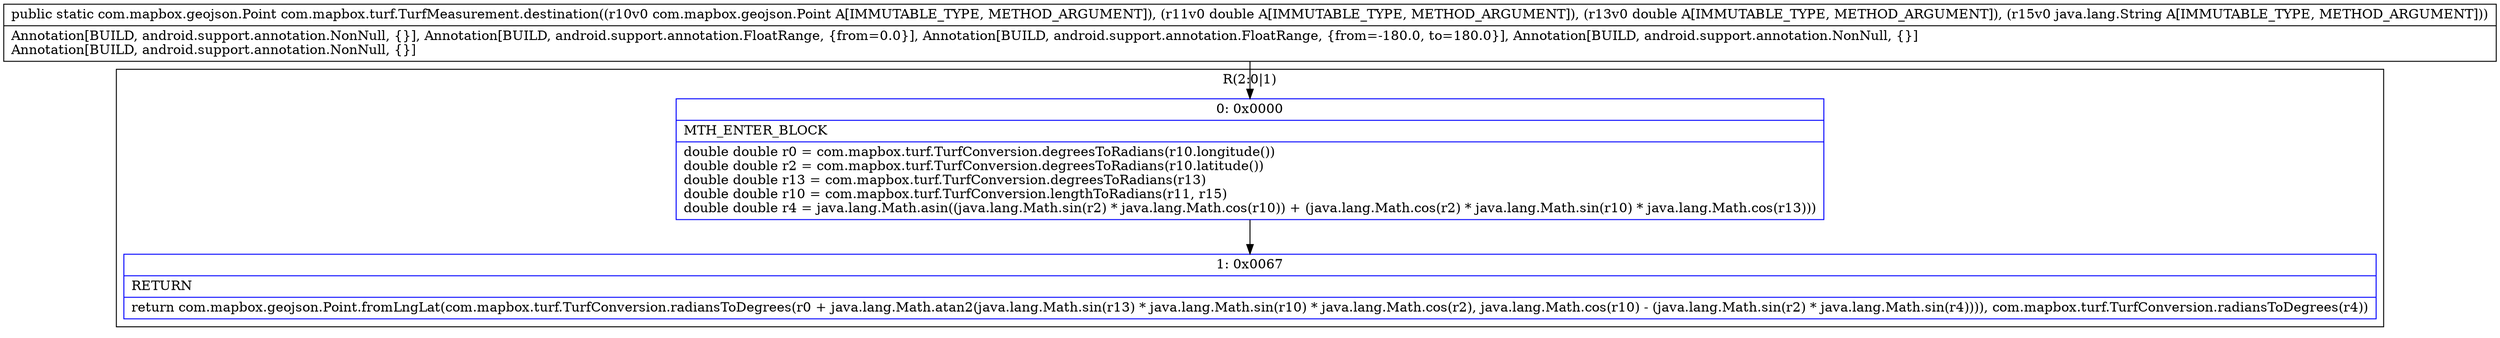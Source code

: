 digraph "CFG forcom.mapbox.turf.TurfMeasurement.destination(Lcom\/mapbox\/geojson\/Point;DDLjava\/lang\/String;)Lcom\/mapbox\/geojson\/Point;" {
subgraph cluster_Region_1053432064 {
label = "R(2:0|1)";
node [shape=record,color=blue];
Node_0 [shape=record,label="{0\:\ 0x0000|MTH_ENTER_BLOCK\l|double double r0 = com.mapbox.turf.TurfConversion.degreesToRadians(r10.longitude())\ldouble double r2 = com.mapbox.turf.TurfConversion.degreesToRadians(r10.latitude())\ldouble double r13 = com.mapbox.turf.TurfConversion.degreesToRadians(r13)\ldouble double r10 = com.mapbox.turf.TurfConversion.lengthToRadians(r11, r15)\ldouble double r4 = java.lang.Math.asin((java.lang.Math.sin(r2) * java.lang.Math.cos(r10)) + (java.lang.Math.cos(r2) * java.lang.Math.sin(r10) * java.lang.Math.cos(r13)))\l}"];
Node_1 [shape=record,label="{1\:\ 0x0067|RETURN\l|return com.mapbox.geojson.Point.fromLngLat(com.mapbox.turf.TurfConversion.radiansToDegrees(r0 + java.lang.Math.atan2(java.lang.Math.sin(r13) * java.lang.Math.sin(r10) * java.lang.Math.cos(r2), java.lang.Math.cos(r10) \- (java.lang.Math.sin(r2) * java.lang.Math.sin(r4)))), com.mapbox.turf.TurfConversion.radiansToDegrees(r4))\l}"];
}
MethodNode[shape=record,label="{public static com.mapbox.geojson.Point com.mapbox.turf.TurfMeasurement.destination((r10v0 com.mapbox.geojson.Point A[IMMUTABLE_TYPE, METHOD_ARGUMENT]), (r11v0 double A[IMMUTABLE_TYPE, METHOD_ARGUMENT]), (r13v0 double A[IMMUTABLE_TYPE, METHOD_ARGUMENT]), (r15v0 java.lang.String A[IMMUTABLE_TYPE, METHOD_ARGUMENT]))  | Annotation[BUILD, android.support.annotation.NonNull, \{\}], Annotation[BUILD, android.support.annotation.FloatRange, \{from=0.0\}], Annotation[BUILD, android.support.annotation.FloatRange, \{from=\-180.0, to=180.0\}], Annotation[BUILD, android.support.annotation.NonNull, \{\}]\lAnnotation[BUILD, android.support.annotation.NonNull, \{\}]\l}"];
MethodNode -> Node_0;
Node_0 -> Node_1;
}

